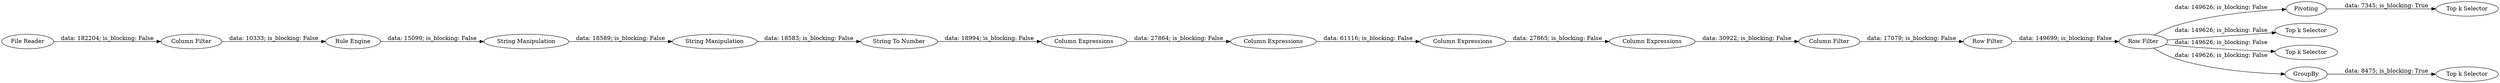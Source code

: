 digraph {
	"7440286795241130928_16" [label="Column Expressions"]
	"-947060532370508878_6" [label="Rule Engine"]
	"2401910805699965795_27" [label=Pivoting]
	"-947060532370508878_5" [label="String To Number"]
	"7440286795241130928_18" [label="Column Expressions"]
	"2401910805699965795_3" [label="Column Filter"]
	"2401910805699965795_28" [label="Top k Selector"]
	"2401910805699965795_1" [label="File Reader"]
	"2401910805699965795_20" [label="Column Expressions"]
	"-947060532370508878_2" [label="String Manipulation"]
	"2401910805699965795_26" [label="Top k Selector"]
	"2401910805699965795_30" [label="Top k Selector"]
	"7440286795241130928_19" [label="Column Expressions"]
	"4458639794738543720_21" [label="Column Filter"]
	"-947060532370508878_10" [label="String Manipulation"]
	"2401910805699965795_29" [label="Top k Selector"]
	"4458639794738543720_25" [label="Row Filter"]
	"2401910805699965795_22" [label=GroupBy]
	"4458639794738543720_24" [label="Row Filter"]
	"-947060532370508878_5" -> "2401910805699965795_20" [label="data: 18994; is_blocking: False"]
	"7440286795241130928_18" -> "7440286795241130928_19" [label="data: 27865; is_blocking: False"]
	"-947060532370508878_2" -> "-947060532370508878_10" [label="data: 18589; is_blocking: False"]
	"4458639794738543720_25" -> "2401910805699965795_29" [label="data: 149626; is_blocking: False"]
	"-947060532370508878_10" -> "-947060532370508878_5" [label="data: 18583; is_blocking: False"]
	"4458639794738543720_25" -> "2401910805699965795_22" [label="data: 149626; is_blocking: False"]
	"2401910805699965795_20" -> "7440286795241130928_16" [label="data: 27864; is_blocking: False"]
	"4458639794738543720_21" -> "4458639794738543720_24" [label="data: 17079; is_blocking: False"]
	"7440286795241130928_19" -> "4458639794738543720_21" [label="data: 30922; is_blocking: False"]
	"2401910805699965795_27" -> "2401910805699965795_30" [label="data: 7345; is_blocking: True"]
	"2401910805699965795_1" -> "2401910805699965795_3" [label="data: 182204; is_blocking: False"]
	"4458639794738543720_24" -> "4458639794738543720_25" [label="data: 149699; is_blocking: False"]
	"4458639794738543720_25" -> "2401910805699965795_26" [label="data: 149626; is_blocking: False"]
	"4458639794738543720_25" -> "2401910805699965795_27" [label="data: 149626; is_blocking: False"]
	"7440286795241130928_16" -> "7440286795241130928_18" [label="data: 61116; is_blocking: False"]
	"2401910805699965795_22" -> "2401910805699965795_28" [label="data: 8475; is_blocking: True"]
	"2401910805699965795_3" -> "-947060532370508878_6" [label="data: 10333; is_blocking: False"]
	"-947060532370508878_6" -> "-947060532370508878_2" [label="data: 15099; is_blocking: False"]
	rankdir=LR
}
